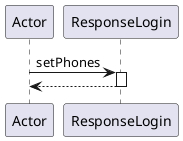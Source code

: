 @startuml
participant Actor
Actor -> ResponseLogin : setPhones
activate ResponseLogin
return
@enduml